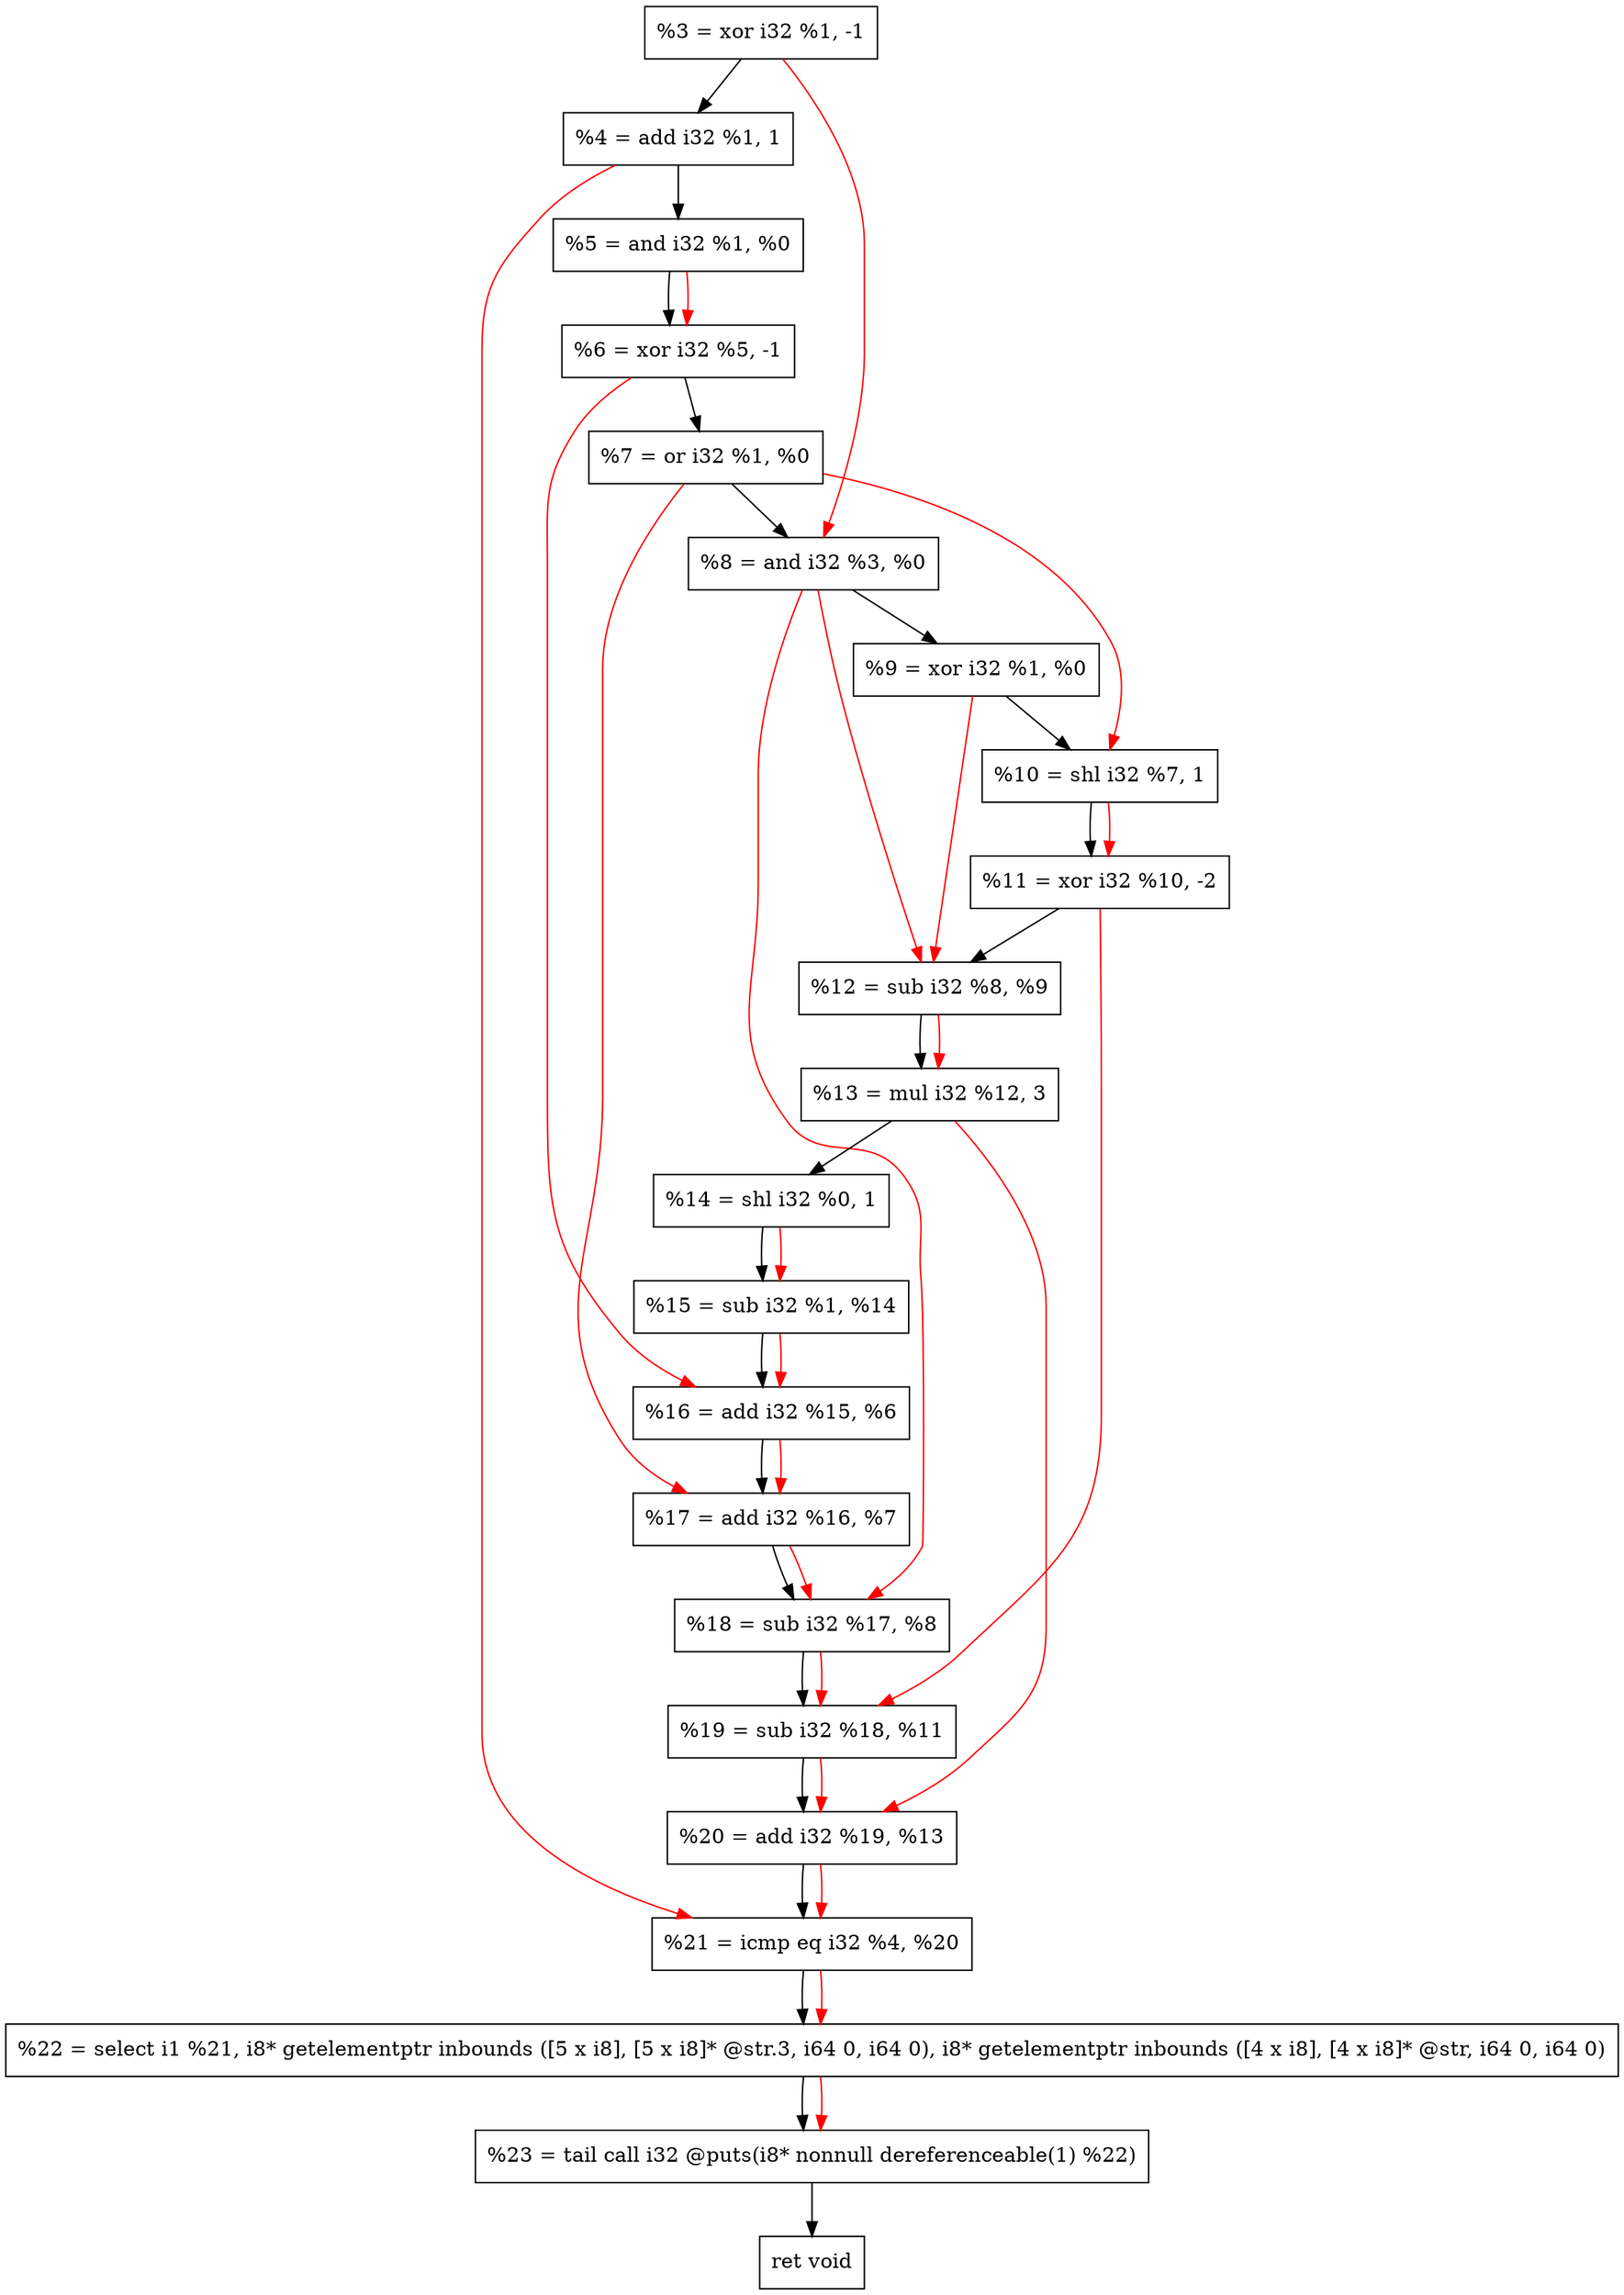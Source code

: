 digraph "DFG for'crackme' function" {
	Node0x2282a90[shape=record, label="  %3 = xor i32 %1, -1"];
	Node0x2282b30[shape=record, label="  %4 = add i32 %1, 1"];
	Node0x2282bf0[shape=record, label="  %5 = and i32 %1, %0"];
	Node0x2282c60[shape=record, label="  %6 = xor i32 %5, -1"];
	Node0x2282cd0[shape=record, label="  %7 = or i32 %1, %0"];
	Node0x2282d40[shape=record, label="  %8 = and i32 %3, %0"];
	Node0x2282db0[shape=record, label="  %9 = xor i32 %1, %0"];
	Node0x2282e20[shape=record, label="  %10 = shl i32 %7, 1"];
	Node0x2282e90[shape=record, label="  %11 = xor i32 %10, -2"];
	Node0x2282f00[shape=record, label="  %12 = sub i32 %8, %9"];
	Node0x2282fa0[shape=record, label="  %13 = mul i32 %12, 3"];
	Node0x2283010[shape=record, label="  %14 = shl i32 %0, 1"];
	Node0x2283080[shape=record, label="  %15 = sub i32 %1, %14"];
	Node0x22830f0[shape=record, label="  %16 = add i32 %15, %6"];
	Node0x2283160[shape=record, label="  %17 = add i32 %16, %7"];
	Node0x22831d0[shape=record, label="  %18 = sub i32 %17, %8"];
	Node0x2283240[shape=record, label="  %19 = sub i32 %18, %11"];
	Node0x22832b0[shape=record, label="  %20 = add i32 %19, %13"];
	Node0x2283320[shape=record, label="  %21 = icmp eq i32 %4, %20"];
	Node0x2223268[shape=record, label="  %22 = select i1 %21, i8* getelementptr inbounds ([5 x i8], [5 x i8]* @str.3, i64 0, i64 0), i8* getelementptr inbounds ([4 x i8], [4 x i8]* @str, i64 0, i64 0)"];
	Node0x22837c0[shape=record, label="  %23 = tail call i32 @puts(i8* nonnull dereferenceable(1) %22)"];
	Node0x2283810[shape=record, label="  ret void"];
	Node0x2282a90 -> Node0x2282b30;
	Node0x2282b30 -> Node0x2282bf0;
	Node0x2282bf0 -> Node0x2282c60;
	Node0x2282c60 -> Node0x2282cd0;
	Node0x2282cd0 -> Node0x2282d40;
	Node0x2282d40 -> Node0x2282db0;
	Node0x2282db0 -> Node0x2282e20;
	Node0x2282e20 -> Node0x2282e90;
	Node0x2282e90 -> Node0x2282f00;
	Node0x2282f00 -> Node0x2282fa0;
	Node0x2282fa0 -> Node0x2283010;
	Node0x2283010 -> Node0x2283080;
	Node0x2283080 -> Node0x22830f0;
	Node0x22830f0 -> Node0x2283160;
	Node0x2283160 -> Node0x22831d0;
	Node0x22831d0 -> Node0x2283240;
	Node0x2283240 -> Node0x22832b0;
	Node0x22832b0 -> Node0x2283320;
	Node0x2283320 -> Node0x2223268;
	Node0x2223268 -> Node0x22837c0;
	Node0x22837c0 -> Node0x2283810;
edge [color=red]
	Node0x2282bf0 -> Node0x2282c60;
	Node0x2282a90 -> Node0x2282d40;
	Node0x2282cd0 -> Node0x2282e20;
	Node0x2282e20 -> Node0x2282e90;
	Node0x2282d40 -> Node0x2282f00;
	Node0x2282db0 -> Node0x2282f00;
	Node0x2282f00 -> Node0x2282fa0;
	Node0x2283010 -> Node0x2283080;
	Node0x2283080 -> Node0x22830f0;
	Node0x2282c60 -> Node0x22830f0;
	Node0x22830f0 -> Node0x2283160;
	Node0x2282cd0 -> Node0x2283160;
	Node0x2283160 -> Node0x22831d0;
	Node0x2282d40 -> Node0x22831d0;
	Node0x22831d0 -> Node0x2283240;
	Node0x2282e90 -> Node0x2283240;
	Node0x2283240 -> Node0x22832b0;
	Node0x2282fa0 -> Node0x22832b0;
	Node0x2282b30 -> Node0x2283320;
	Node0x22832b0 -> Node0x2283320;
	Node0x2283320 -> Node0x2223268;
	Node0x2223268 -> Node0x22837c0;
}
